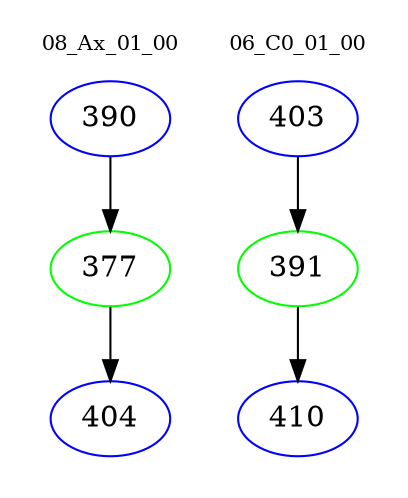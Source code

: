 digraph{
subgraph cluster_0 {
color = white
label = "08_Ax_01_00";
fontsize=10;
T0_390 [label="390", color="blue"]
T0_390 -> T0_377 [color="black"]
T0_377 [label="377", color="green"]
T0_377 -> T0_404 [color="black"]
T0_404 [label="404", color="blue"]
}
subgraph cluster_1 {
color = white
label = "06_C0_01_00";
fontsize=10;
T1_403 [label="403", color="blue"]
T1_403 -> T1_391 [color="black"]
T1_391 [label="391", color="green"]
T1_391 -> T1_410 [color="black"]
T1_410 [label="410", color="blue"]
}
}
